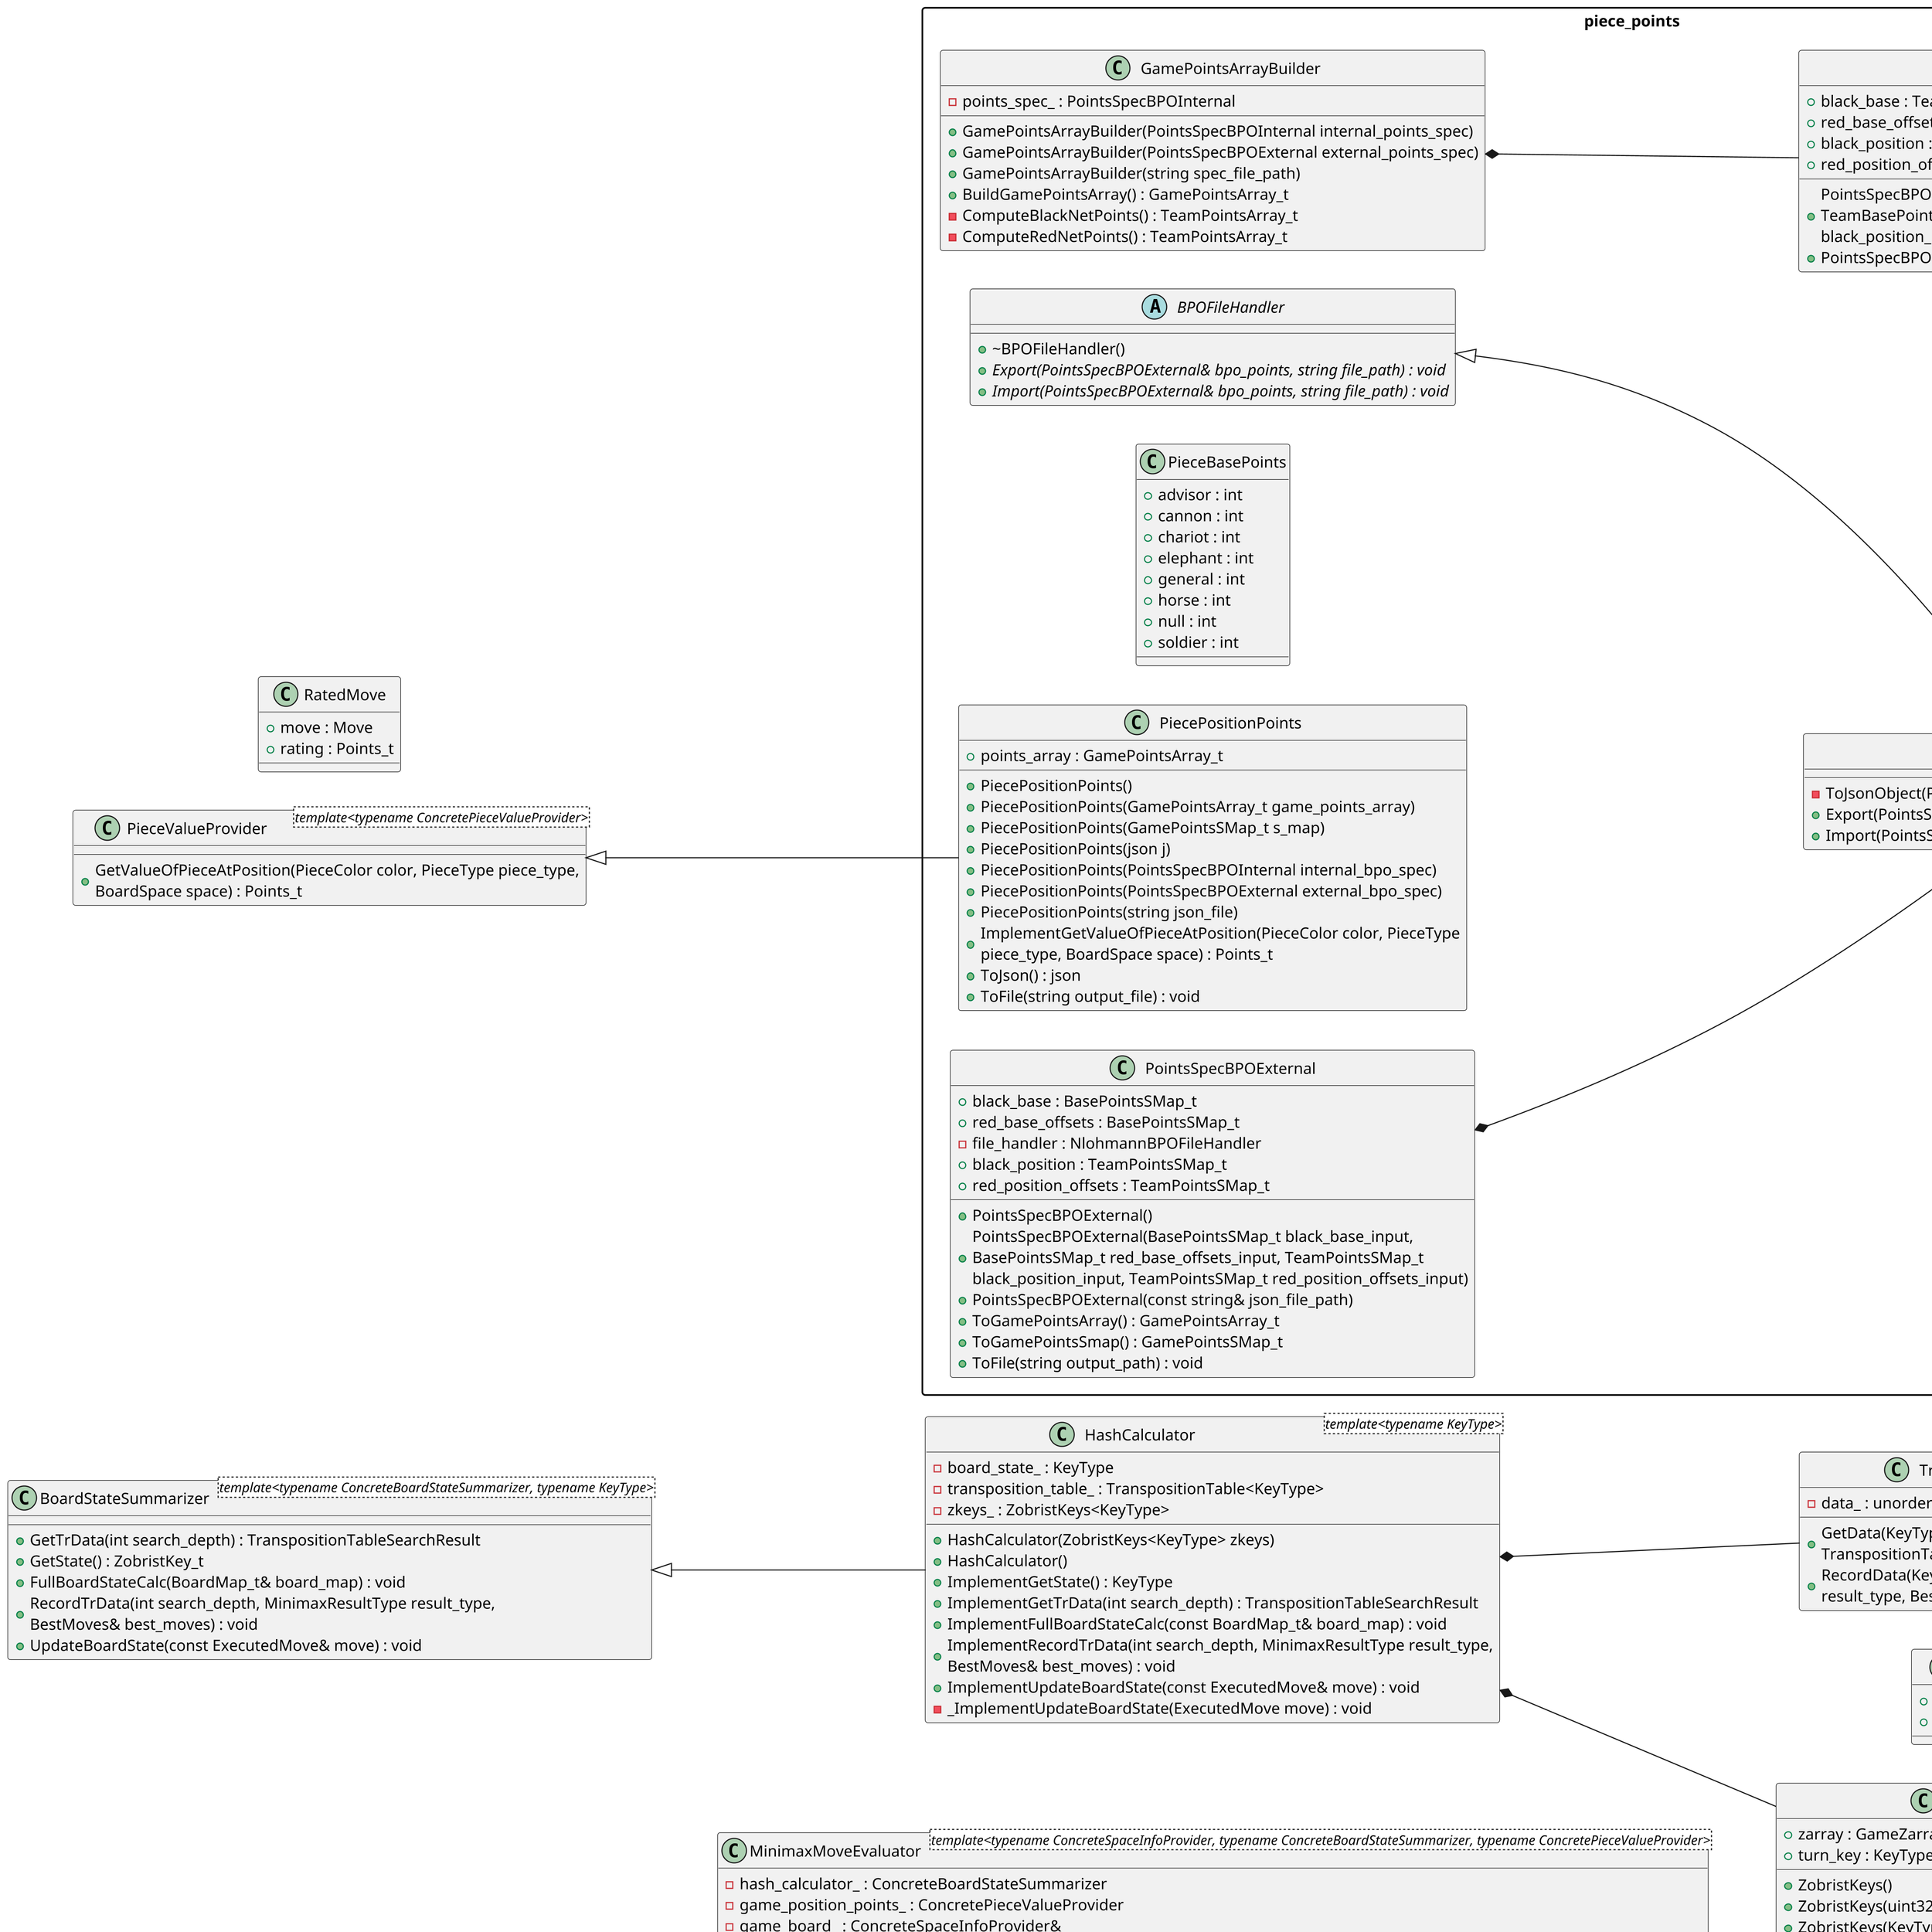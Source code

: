 @startuml
!define RECTANGLE_PACKAGE
skinparam dpi 300
skinparam packageStyle rect
skinparam wrapWidth 500
left to right direction
scale 0.75




/' Objects '/

class BoardStateSummarizer <template<typename ConcreteBoardStateSummarizer, typename KeyType>> {
	+GetTrData(int search_depth) : TranspositionTableSearchResult
	+GetState() : ZobristKey_t
	+FullBoardStateCalc(BoardMap_t& board_map) : void
	+RecordTrData(int search_depth, MinimaxResultType result_type, BestMoves& best_moves) : void
	+UpdateBoardState(const ExecutedMove& move) : void
}


class GameBoard {
	+GameBoard()
	+GameBoard(const BoardMapInt_t starting_board)
	-vector<function<void(ExecutedMove)
	-board_map_ : BoardMap_t
	+map() : BoardMap_t& {query}
	+ImplementExecuteMove(Move move) : ExecutedMove
	+GetOccupant(BoardSpace space) : GamePiece
	-move_calculator_ : MoveCalculator
	+ImplementCalcFinalMovesOf(PieceColor color) : MoveCollection
	+ImplementGetColor(BoardSpace space) : PieceColor
	+ImplementGetType(BoardSpace space) : PieceType
	+IsInCheck(PieceColor color) : bool
	-ViolatesRepeatRule(PieceColor color) : bool
	+GetMoveLog() : std::map<PieceColor , vector<ExecutedMove>>
	-move_log_ : std::map<PieceColor, vector<ExecutedMove>>
	+ImplementGetAllSpacesOccupiedBy(PieceColor color) : vector<BoardSpace>
	-AddToMoveLog(ExecutedMove executed_move) : void
	+ImplementAttachMoveCallback(function<void ( ExecutedMove )> callback) : void
	+ImplementUndoMove(ExecutedMove executed_move) : void
	-RemoveFromMoveLog(ExecutedMove executed_move) : void
	-SetOccupant(BoardSpace space, GamePiece piece) : void
	-UpdateHashCalculator(ExecutedMove executed_move) : void
}


class HashCalculator <template<typename KeyType>> {
	+HashCalculator(ZobristKeys<KeyType> zkeys)
	+HashCalculator()
	+ImplementGetState() : KeyType
	-board_state_ : KeyType
	-transposition_table_ : TranspositionTable<KeyType>
	+ImplementGetTrData(int search_depth) : TranspositionTableSearchResult
	-zkeys_ : ZobristKeys<KeyType>
	+ImplementFullBoardStateCalc(const BoardMap_t& board_map) : void
	+ImplementRecordTrData(int search_depth, MinimaxResultType result_type, BestMoves& best_moves) : void
	+ImplementUpdateBoardState(const ExecutedMove& move) : void
	-_ImplementUpdateBoardState(ExecutedMove move) : void
}


class MinimaxMoveEvaluator <template<typename ConcreteSpaceInfoProvider, typename ConcreteBoardStateSummarizer, typename ConcretePieceValueProvider>> {
	+MinimaxMoveEvaluator(PieceColor evaluating_player, int starting_search_depth, ConcreteSpaceInfoProvider& game_board, ConcretePieceValueProvider game_position_points)
	+MinimaxMoveEvaluator(PieceColor evaluating_player, int starting_search_depth, ConcreteSpaceInfoProvider& game_board)
	-EvaluateEndOfGameLeaf(PieceColor cur_player, MinimaxResultType& result_type) : BestMoves
	-EvaluateNonWinLeaf(PieceColor cur_player) : BestMoves
	-MinimaxRec(int remaining_search_depth, int alpha, int beta, PieceColor cur_player, SearchSummary& single_search_summary, bool use_transposition_table) : BestMoves
	-hash_calculator_ : ConcreteBoardStateSummarizer
	-game_position_points_ : ConcretePieceValueProvider
	-game_board_ : ConcreteSpaceInfoProvider&
	+ImplementSelectMove() : Move
	-RunMinimax(SearchSummary& single_search_summary, bool use_transposition_table) : Move
	-evaluating_player_ : PieceColor
	+GetPlayerTotal(PieceColor color) : Points_t
	-GetValueOfPieceAtPosition(PieceColor color, PieceType piece_type, BoardSpace space) : Points_t
	-RateMove(Move move, PieceColor cur_player) : RatedMove
	+GetSearchSummaries() : SearchSummaries
	-search_summaries_ : SearchSummaries
	+StartingSearchDepth() : int
	-num_move_selections_ : int
	-starting_search_depth_ : int
	+KeySizeBits() : size_t
	-GenerateRankedMoveList(PieceColor cur_player, MoveCollection& cur_player_moves) : std::vector<RatedMove>
}


class MoveCalculator {
	+MoveCalculator()
	+CalcAllMovesNoCheckTest(PieceColor color, const BoardMap_t& board_map) : MoveCollection
	-ImplementCalcAllMovesNoCheckTest(PieceColor color, const BoardMap_t& board_map) : MoveCollection
	-piece_dispatch_array_ : PieceDispatchArray_t
	-piece_moves_ : PieceMoves
	+IsOccupied(const BoardMap_t& board_map, const BoardSpace& space) : bool
	+CalcMovesFrom(const BoardSpace space, MoveCollection& team_moves, const BoardMap_t& board_map) : void
	-ImplementCalcMovesFrom(const BoardSpace space, MoveCollection& team_moves, const BoardMap_t& board_map) : void
}


class MoveEvaluatorInterface <template<typename ConcreteMoveEvaluator>> {
	+SelectMove() : Move
}


class PieceMoves {
	-{static} FwdDirection(PieceColor color) : BoardDirection
	-{static} ExistsAndPassesColorTest(const BoardMap_t& board_map, const BoardSpace& space, PieceColor moving_piece_color) : bool
	+AdvisorMoves(const BoardMap_t& board_map, PieceColor color, const BoardSpace& space, MoveCollection& team_moves) : void
	+CannonMoves(const BoardMap_t& board_map, PieceColor color, const BoardSpace& space, MoveCollection& team_moves) : void
	+ChariotMoves(const BoardMap_t& board_map, PieceColor color, const BoardSpace& space, MoveCollection& team_moves) : void
	+ElephantMoves(const BoardMap_t& board_map, PieceColor color, const BoardSpace& space, MoveCollection& team_moves) : void
	+FlyingGeneralMove(const BoardMap_t& board_map, PieceColor color, const BoardSpace& space, MoveCollection& team_moves) : void
	+GeneralMoves(const BoardMap_t& board_map, PieceColor color, const BoardSpace& space, MoveCollection& team_moves) : void
	+HorseMoves(const BoardMap_t& board_map, PieceColor color, const BoardSpace& space, MoveCollection& team_moves) : void
	+SoldierMoves(const BoardMap_t& board_map, PieceColor color, const BoardSpace& space, MoveCollection& team_moves) : void
	+StandardGeneralMoves(const BoardMap_t& board_map, PieceColor color, const BoardSpace& space, MoveCollection& team_moves) : void
}


class PieceValueProvider <template<typename ConcretePieceValueProvider>> {
	+GetValueOfPieceAtPosition(PieceColor color, PieceType piece_type, BoardSpace space) : Points_t
}


class RandomMoveEvaluator <template<typename ConcreteSpaceInfoProvider>> {
	+RandomMoveEvaluator(PieceColor evaluating_player, ConcreteSpaceInfoProvider& game_board)
	-game_board_ : ConcreteSpaceInfoProvider&
	+ImplementSelectMove() : Move
	-evaluating_player_ : PieceColor
}


class SpaceInfoProvider <template<typename ConcreteSpaceInfoProvider>> {
	+ExecuteMove(Move move) : ExecutedMove
	+CalcFinalMovesOf(PieceColor color) : MoveCollection
	+GetColor(BoardSpace space) : PieceColor
	+GetType(BoardSpace space) : PieceType
	+GetAllSpacesOccupiedBy(PieceColor color) : vector<BoardSpace>
	+AttachMoveCallback(function<void ( ExecutedMove )> callback) : void
	+UndoMove(ExecutedMove executed_move) : void
}


enum MinimaxResultType {
	kAlphaPrune
	kBetaPrune
	kEvaluatorLoses
	kEvaluatorWins
	kFullyEvaluatedNode
	kMax
	kMin
	kStandardLeaf
	kTrTableHit
	kUnknown
}


enum PieceColor {
	kBlk
	kNul
	kRed
}


enum PieceType {
	kAdv
	kCan
	kCha
	kEle
	kGen
	kHor
	kNnn
	kSol
}


class BestMoves {
	+best_moves : MoveCollection
	+best_eval : Points_t
}


class RatedMove {
	+move : Move
	+rating : Points_t
}


class ResultDepthCounts {
	+ResultDepthCounts(int max_search_depth)
	+data : std::vector<std::vector<int>>
	+Update(MinimaxResultType result_type, int search_depth) : void
}


class SearchSummaries {
	+NewExtraSearch(int search_depth, int search_number) : SearchSummary&
	+NewFirstSearch(int search_depth) : SearchSummary&
	+extra_searches : std::map<int, SearchSummary>
	+first_searches : std::vector<SearchSummary>
}


class SearchSummary {
	+SearchSummary(int max_search_depth)
	+best_moves : BestMoves
	+selected_move : Move
	+result_depth_counts : ResultDepthCounts
	+transposition_table_hits : ResultDepthCounts
	+num_nodes : int
	+time : std::chrono::duration<double, std::nano>
	+GetResultDepthCounts() : std::vector<std::vector<int>>
	+GetTranspositionTableHits() : std::vector<std::vector<int>>
	+SetBestMoves(BestMoves best_moves) : void
	+SetSelectedMove(Move selected_move) : void
	+SetTime(std::chrono::duration<double, std::nano> search_time) : void
	+Update(MinimaxResultType result_type, int search_depth, BestMoves best_moves) : void
	+UpdateTranspositionTableHits(MinimaxResultType result_type, int search_depth) : void
}


class TranspositionTable <template<typename KeyType>> {
	+GetData(KeyType board_state, int remaining_search_depth) : TranspositionTableSearchResult
	-data_ : unordered_map<KeyType, vector<TranspositionTableEntry>>
	+RecordData(KeyType state, int search_depth, MinimaxResultType result_type, BestMoves& best_moves) : void
}


class TranspositionTableEntry {
	+best_moves : BestMoves
	+result_type : MinimaxResultType
	+Score() : Points_t
	+remaining_search_depth : int
}


class TranspositionTableSearchResult {
	+table_entry : TranspositionTableEntry
	+found : bool
}


class ZobristKeys <template<typename KeyType>> {
	+ZobristKeys()
	+ZobristKeys(uint32_t seed)
	+ZobristKeys(KeyType new_turn_key, GameZarray_t& new_zarray)
	+ZobristKeys(json json_object)
	+ZobristKeys(string json_file_path)
	+{static} create_game_zarray(std::mt19937_64& gen_64) : GameZarray_t
	+zarray : GameZarray_t
	+GetHashValue(PieceColor color, PieceType piece_type, BoardSpace space) : KeyType
	+turn_key : KeyType
	+ToJson() : json
}


namespace piece_points {
	abstract class BPOFileHandler {
		+~BPOFileHandler()
		+{abstract} Export(PointsSpecBPOExternal& bpo_points, string file_path) : void
		+{abstract} Import(PointsSpecBPOExternal& bpo_points, string file_path) : void
	}

	class GamePointsArrayBuilder {
		+GamePointsArrayBuilder(PointsSpecBPOInternal internal_points_spec)
		+GamePointsArrayBuilder(PointsSpecBPOExternal external_points_spec)
		+GamePointsArrayBuilder(string spec_file_path)
		+BuildGamePointsArray() : GamePointsArray_t
		-points_spec_ : PointsSpecBPOInternal
		-ComputeBlackNetPoints() : TeamPointsArray_t
		-ComputeRedNetPoints() : TeamPointsArray_t
	}

	class NlohmannBPOFileHandler {
		-ToJsonObject(PointsSpecBPOExternal& bpo_points) : nloh_json
		+Export(PointsSpecBPOExternal& bpo_points, string file_path) : void
		+Import(PointsSpecBPOExternal& bpo_points, string file_path) : void
	}

	class PieceBasePoints {
		+advisor : int
		+cannon : int
		+chariot : int
		+elephant : int
		+general : int
		+horse : int
		+null : int
		+soldier : int
	}

	class PiecePositionPoints {
		+PiecePositionPoints()
		+PiecePositionPoints(GamePointsArray_t game_points_array)
		+PiecePositionPoints(GamePointsSMap_t s_map)
		+PiecePositionPoints(json j)
		+PiecePositionPoints(PointsSpecBPOInternal internal_bpo_spec)
		+PiecePositionPoints(PointsSpecBPOExternal external_bpo_spec)
		+PiecePositionPoints(string json_file)
		+points_array : GamePointsArray_t
		+ImplementGetValueOfPieceAtPosition(PieceColor color, PieceType piece_type, BoardSpace space) : Points_t
		+ToJson() : json
		+ToFile(string output_file) : void
	}

	class PointsSpecBPOExternal {
		+PointsSpecBPOExternal()
		+PointsSpecBPOExternal(BasePointsSMap_t black_base_input, BasePointsSMap_t red_base_offsets_input, TeamPointsSMap_t black_position_input, TeamPointsSMap_t red_position_offsets_input)
		+PointsSpecBPOExternal(const string& json_file_path)
		+black_base : BasePointsSMap_t
		+red_base_offsets : BasePointsSMap_t
		+ToGamePointsArray() : GamePointsArray_t
		+ToGamePointsSmap() : GamePointsSMap_t
		-file_handler : NlohmannBPOFileHandler
		+black_position : TeamPointsSMap_t
		+red_position_offsets : TeamPointsSMap_t
		+ToFile(string output_path) : void
	}

	class PointsSpecBPOInternal {
		+PointsSpecBPOInternal(TeamBasePoints_t black_base_input, TeamBasePoints_t red_base_offsets_input, TeamPointsEMap_t black_position_input, TeamPointsEMap_t red_position_offsets_input)
		+PointsSpecBPOInternal(PointsSpecBPOExternal external_spec)
		+black_base : TeamBasePoints_t
		+red_base_offsets : TeamBasePoints_t
		+black_position : TeamPointsEMap_t
		+red_position_offsets : TeamPointsEMap_t
	}
}


namespace board_components {
	class BoardDirection {
		+file : BoardIdx_t
		+rank : BoardIdx_t
	}

	class BoardSpace {
		+file : BoardIdx_t
		+rank : BoardIdx_t
		+operator+(const BoardDirection direction) : BoardSpace {query}
		+IsInCastleOf(const PieceColor color) : bool {query}
		+IsInHomelandOf(const PieceColor color) : bool {query}
		+IsOnBoard() : bool {query}
		+operator!=(const BoardSpace other) : bool {query}
		+operator==(const BoardSpace other) : bool {query}
	}

	class CastleEdges {
		+max_file : BoardIdx_t
		+max_rank : BoardIdx_t
		+min_file : BoardIdx_t
		+min_rank : BoardIdx_t
	}

	class ExecutedMove {
		+destination_piece : GamePiece
		+moving_piece : GamePiece
		+spaces : Move
		+operator==(const ExecutedMove other) : bool
	}

	class GamePiece {
		+GamePiece()
		+GamePiece(int int_piece)
		+GamePiece(PieceType type, PieceColor color)
		+piece_color : PieceColor
		+piece_type : PieceType
		+operator==(const GamePiece& other) : bool {query}
	}

	class Move {
		+end : BoardSpace
		+start : BoardSpace
		+operator==(const Move other) : bool
	}

	class MoveCollection {
		+MoveCollection()
		+MoveCollection(vector<Move> my_moves)
		+MoveCollection(size_t reserve_size)
		+ContainsDestination(const BoardSpace& space) : bool
		+ContainsMove(const Move& move) : bool {query}
		+Size() : size_t {query}
		+moves : vector<Move>
		+Append(Move move) : void
		+Concat(vector<Move> other_moves) : void
		+Concat(MoveCollection other) : void
	}
}





/' Inheritance relationships '/

piece_points.BPOFileHandler <|-- piece_points.NlohmannBPOFileHandler


BoardStateSummarizer <|-- HashCalculator


MoveEvaluatorInterface <|-- MinimaxMoveEvaluator


MoveEvaluatorInterface <|-- RandomMoveEvaluator


PieceValueProvider <|-- piece_points.PiecePositionPoints


SpaceInfoProvider <|-- GameBoard





/' Aggregation relationships '/

board_components.ExecutedMove "2" *-- board_components.GamePiece


board_components.ExecutedMove *-- board_components.Move


GameBoard *-- MoveCalculator


GameBoard *-- PieceColor


board_components.GamePiece *-- PieceColor


board_components.GamePiece *-- PieceType


piece_points.GamePointsArrayBuilder *-- piece_points.PointsSpecBPOInternal


HashCalculator *-- TranspositionTable


HashCalculator *-- ZobristKeys


MinimaxMoveEvaluator *-- PieceColor


MinimaxMoveEvaluator *-- SearchSummaries


board_components.Move "2" *-- board_components.BoardSpace


MoveCalculator *-- PieceMoves


board_components.MoveCollection *-- board_components.Move


piece_points.PointsSpecBPOExternal *-- piece_points.NlohmannBPOFileHandler


RandomMoveEvaluator *-- PieceColor


SearchSummaries "2" *-- SearchSummary


SearchSummary *-- BestMoves


SearchSummary "2" *-- ResultDepthCounts


TranspositionTable *-- TranspositionTableEntry


TranspositionTableEntry *-- BestMoves


TranspositionTableEntry *-- MinimaxResultType


TranspositionTableSearchResult *-- TranspositionTableEntry






/' Nested objects '/



@enduml
